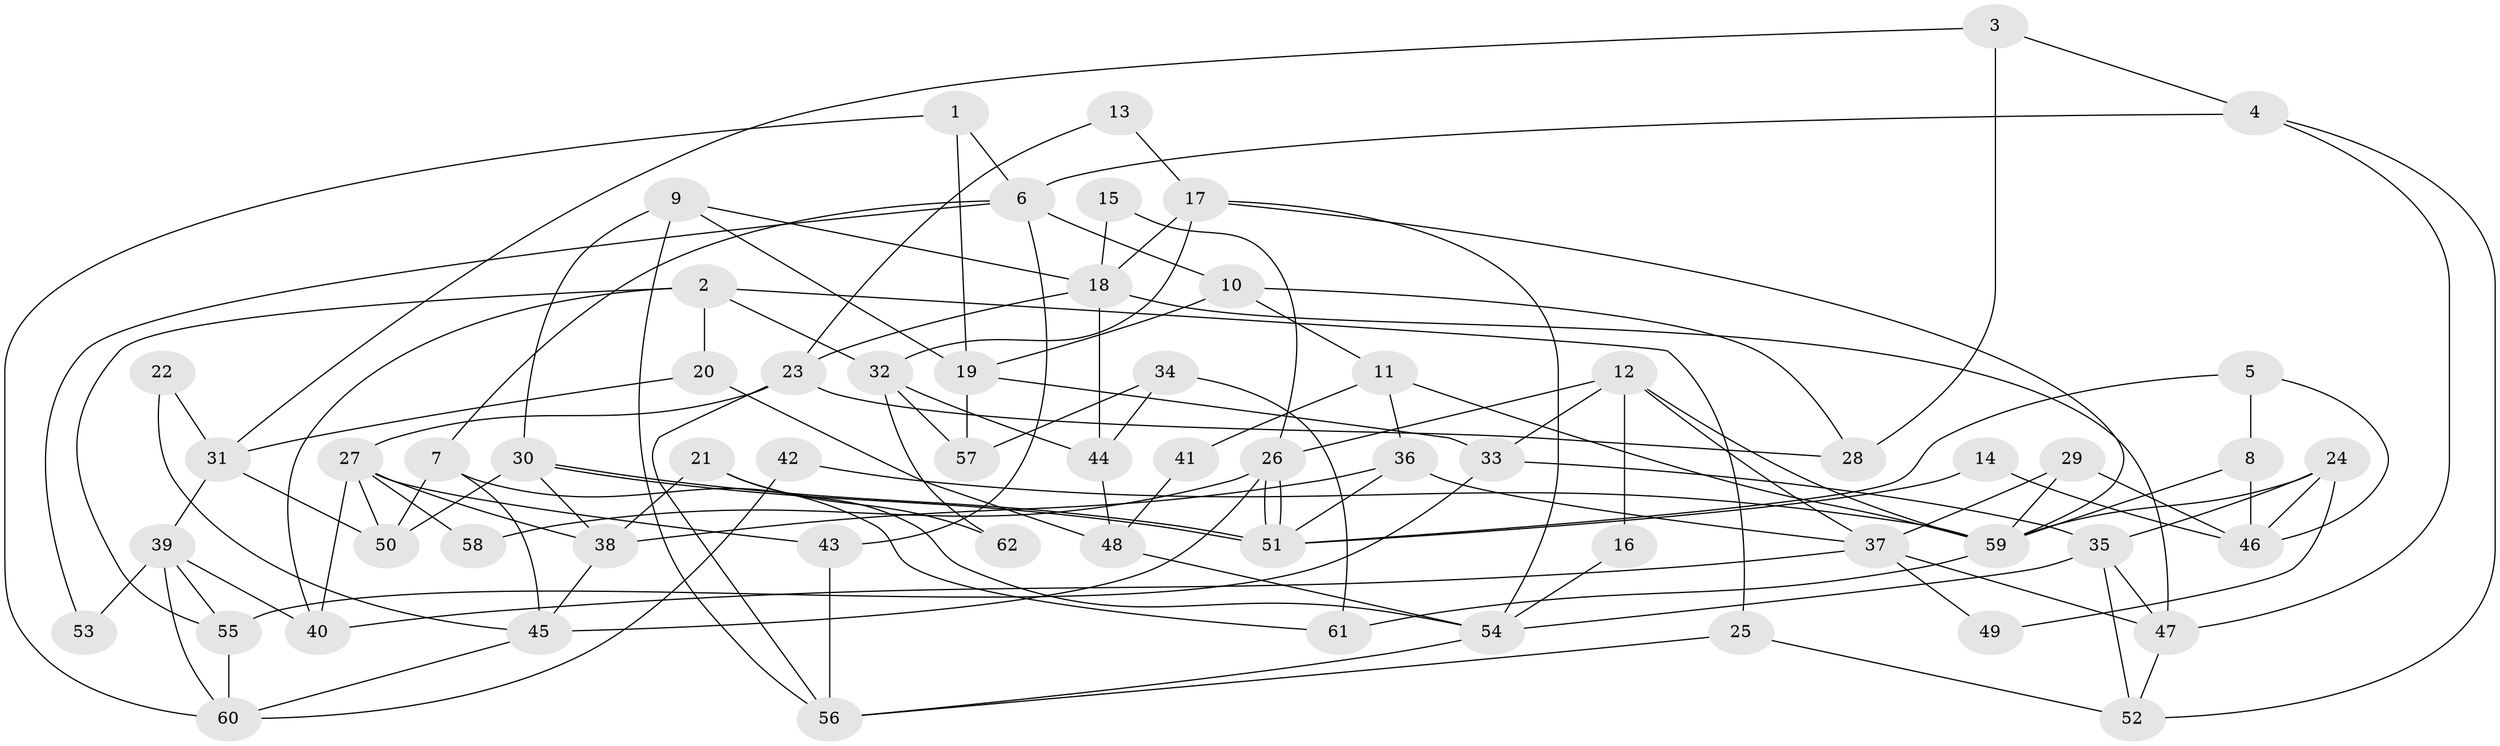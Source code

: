 // coarse degree distribution, {3: 0.1891891891891892, 4: 0.13513513513513514, 2: 0.24324324324324326, 6: 0.10810810810810811, 5: 0.1891891891891892, 7: 0.08108108108108109, 8: 0.02702702702702703, 11: 0.02702702702702703}
// Generated by graph-tools (version 1.1) at 2025/53/03/04/25 21:53:50]
// undirected, 62 vertices, 124 edges
graph export_dot {
graph [start="1"]
  node [color=gray90,style=filled];
  1;
  2;
  3;
  4;
  5;
  6;
  7;
  8;
  9;
  10;
  11;
  12;
  13;
  14;
  15;
  16;
  17;
  18;
  19;
  20;
  21;
  22;
  23;
  24;
  25;
  26;
  27;
  28;
  29;
  30;
  31;
  32;
  33;
  34;
  35;
  36;
  37;
  38;
  39;
  40;
  41;
  42;
  43;
  44;
  45;
  46;
  47;
  48;
  49;
  50;
  51;
  52;
  53;
  54;
  55;
  56;
  57;
  58;
  59;
  60;
  61;
  62;
  1 -- 6;
  1 -- 19;
  1 -- 60;
  2 -- 40;
  2 -- 20;
  2 -- 25;
  2 -- 32;
  2 -- 55;
  3 -- 31;
  3 -- 28;
  3 -- 4;
  4 -- 52;
  4 -- 6;
  4 -- 47;
  5 -- 51;
  5 -- 8;
  5 -- 46;
  6 -- 10;
  6 -- 7;
  6 -- 43;
  6 -- 53;
  7 -- 45;
  7 -- 50;
  7 -- 61;
  8 -- 59;
  8 -- 46;
  9 -- 18;
  9 -- 56;
  9 -- 19;
  9 -- 30;
  10 -- 11;
  10 -- 19;
  10 -- 28;
  11 -- 36;
  11 -- 59;
  11 -- 41;
  12 -- 33;
  12 -- 26;
  12 -- 16;
  12 -- 37;
  12 -- 59;
  13 -- 23;
  13 -- 17;
  14 -- 51;
  14 -- 46;
  15 -- 26;
  15 -- 18;
  16 -- 54;
  17 -- 18;
  17 -- 59;
  17 -- 32;
  17 -- 54;
  18 -- 47;
  18 -- 23;
  18 -- 44;
  19 -- 33;
  19 -- 57;
  20 -- 31;
  20 -- 48;
  21 -- 38;
  21 -- 54;
  21 -- 62;
  22 -- 45;
  22 -- 31;
  23 -- 27;
  23 -- 56;
  23 -- 28;
  24 -- 35;
  24 -- 59;
  24 -- 46;
  24 -- 49;
  25 -- 56;
  25 -- 52;
  26 -- 51;
  26 -- 51;
  26 -- 45;
  26 -- 58;
  27 -- 50;
  27 -- 38;
  27 -- 40;
  27 -- 43;
  27 -- 58;
  29 -- 59;
  29 -- 46;
  29 -- 37;
  30 -- 51;
  30 -- 51;
  30 -- 38;
  30 -- 50;
  31 -- 39;
  31 -- 50;
  32 -- 44;
  32 -- 57;
  32 -- 62;
  33 -- 35;
  33 -- 55;
  34 -- 57;
  34 -- 44;
  34 -- 61;
  35 -- 52;
  35 -- 47;
  35 -- 54;
  36 -- 51;
  36 -- 37;
  36 -- 38;
  37 -- 40;
  37 -- 47;
  37 -- 49;
  38 -- 45;
  39 -- 55;
  39 -- 40;
  39 -- 53;
  39 -- 60;
  41 -- 48;
  42 -- 60;
  42 -- 59;
  43 -- 56;
  44 -- 48;
  45 -- 60;
  47 -- 52;
  48 -- 54;
  54 -- 56;
  55 -- 60;
  59 -- 61;
}
